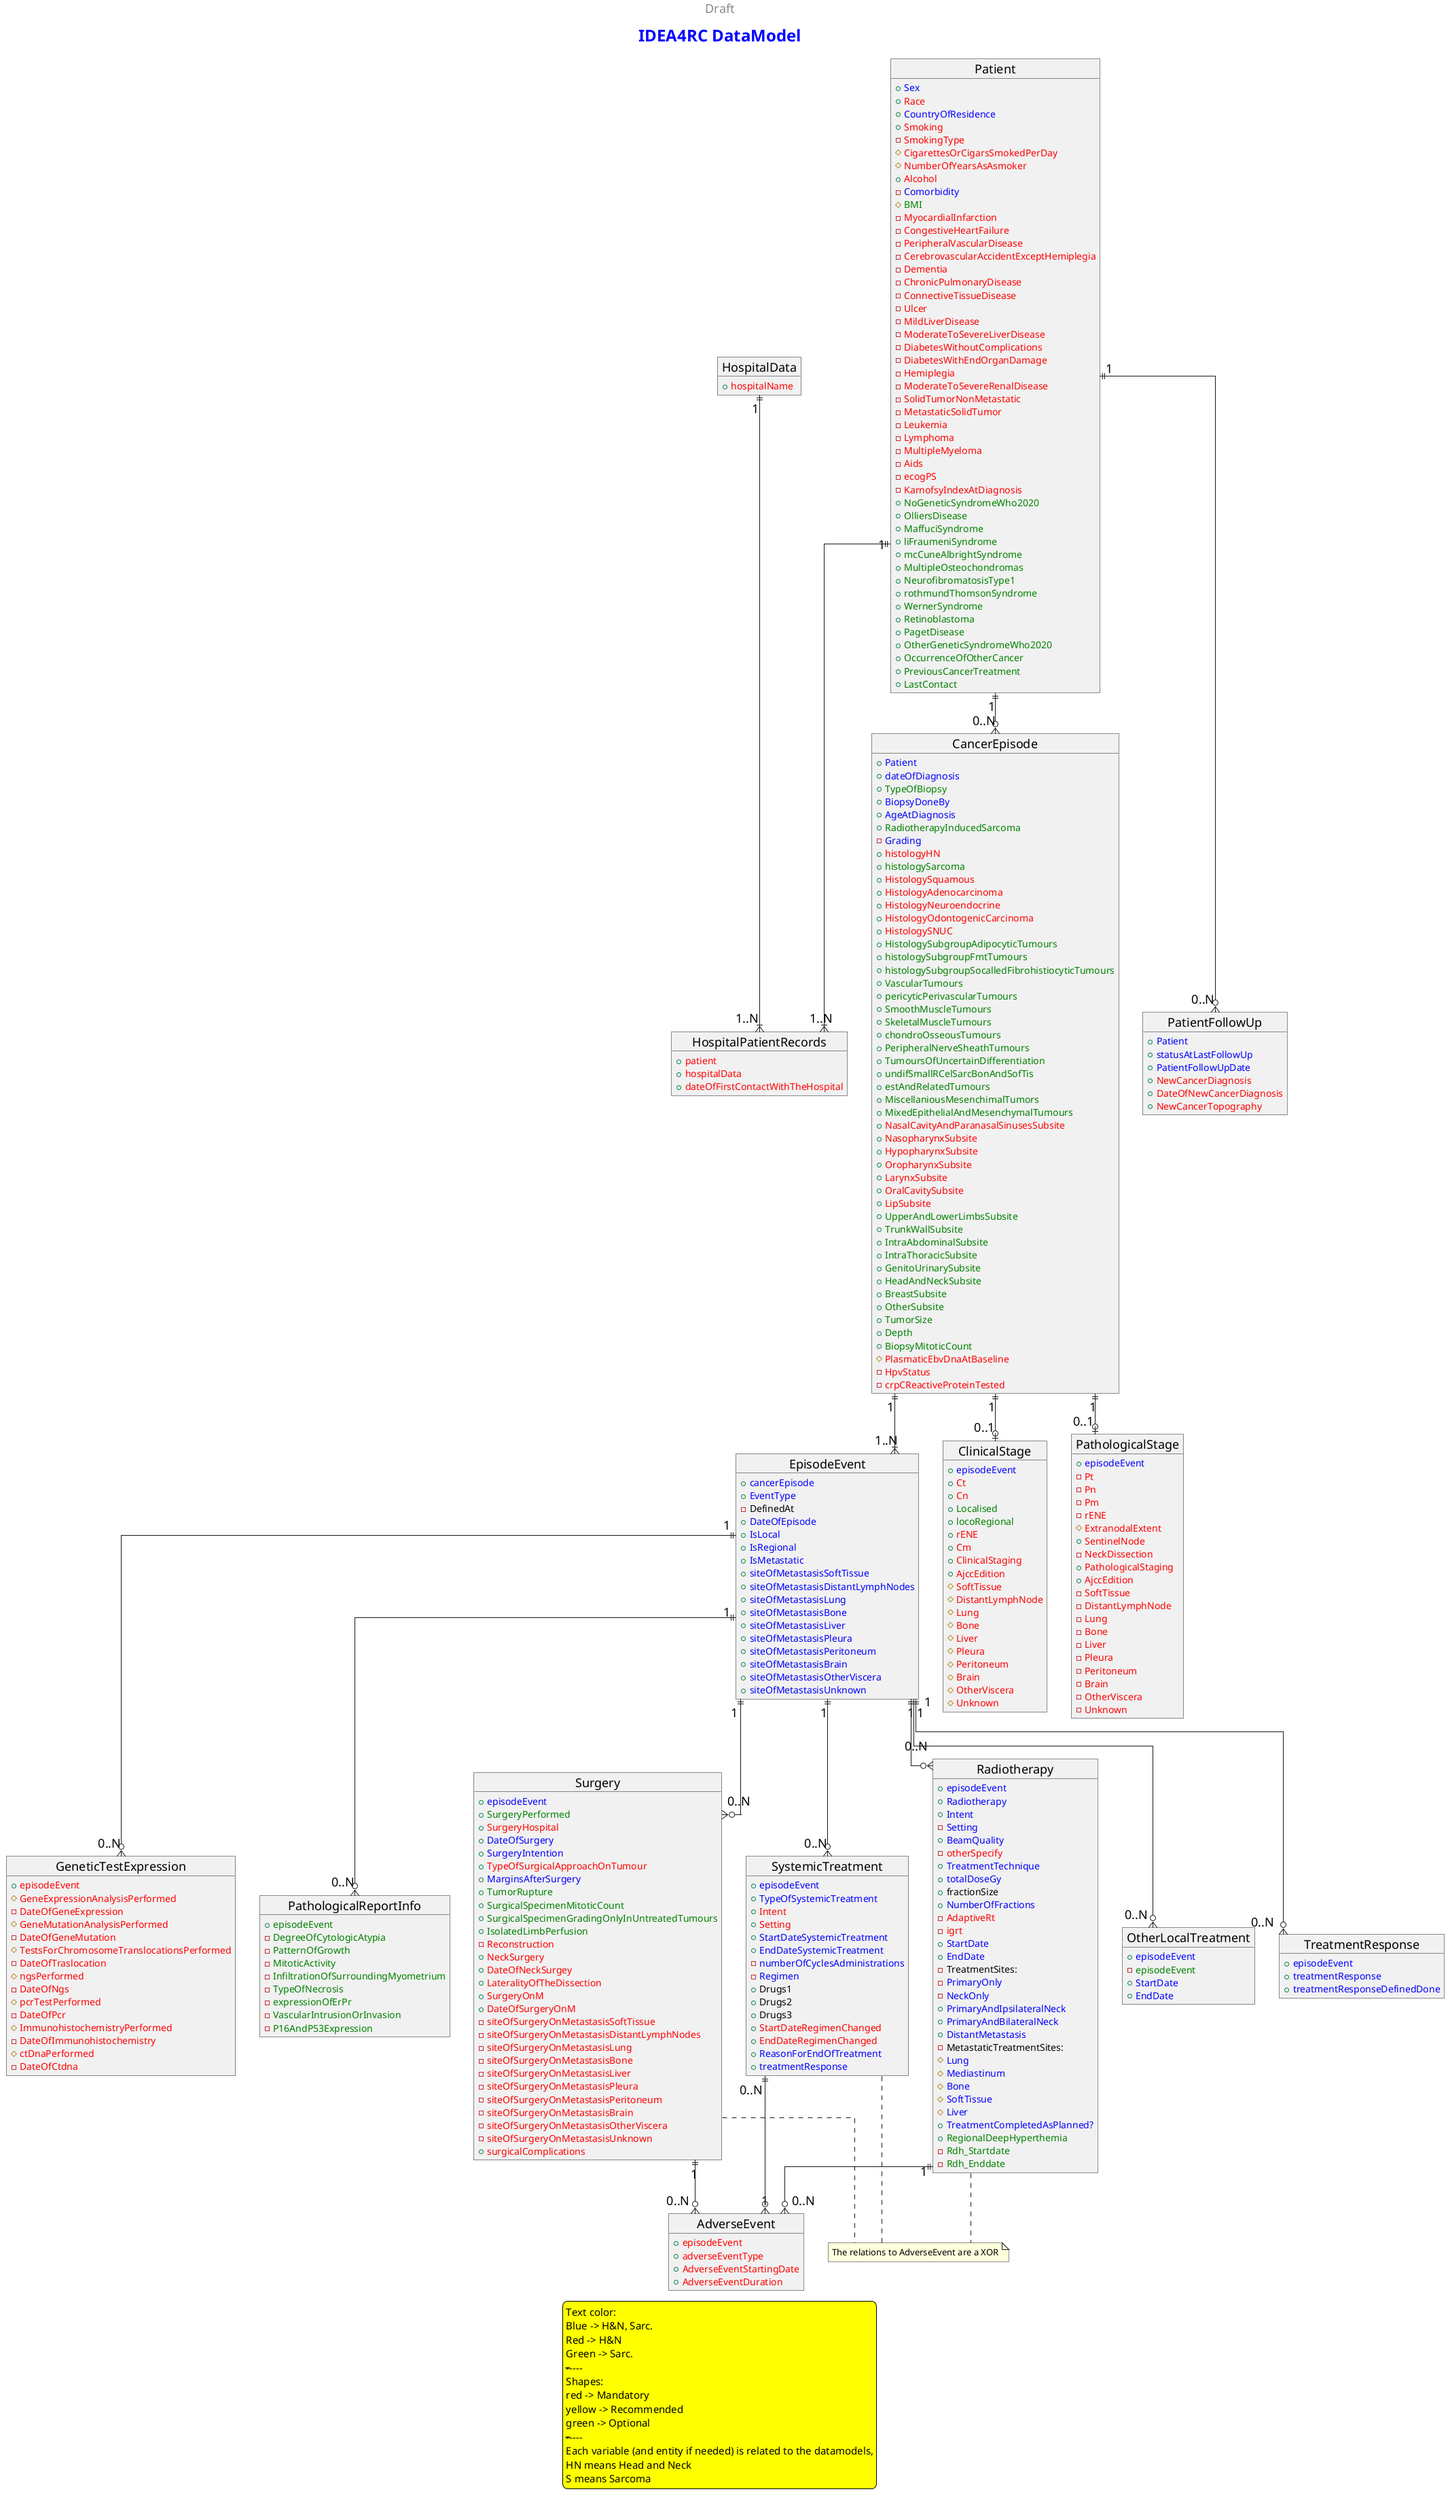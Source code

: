 @startuml

<style>
title {
  HorizontalAlignment right
  FontSize 24
  FontColor blue
}

header {
  HorizontalAlignment center
  FontSize 18
  ' FontColor purple
}

footer {
  HorizontalAlignment left
  FontSize 28
  FontColor red
}

legend {
  FontSize 15
  BackGroundColor yellow
  Margin 10
  Padding 5
}

caption {
  FontSize 32
}

arrow {
  FontSize 18
  Padding 50
  Margin 50
}

</style>

header Draft

title IDEA4RC DataModel

' hide the spot
hide circle

' avoid problems with angled crows feet
skinparam linetype ortho

object "Patient" as p {
    + <color:blue>Sex</color>
+ <color:red>Race</color>
+ <color:blue>CountryOfResidence</color>
+ <color:red>Smoking</color>
- <color:red>SmokingType</color>
# <color:red>CigarettesOrCigarsSmokedPerDay</color>
# <color:red>NumberOfYearsAsAsmoker</color>
+ <color:red>Alcohol</color>
- <color:blue>Comorbidity</color>
# <color:green>BMI</color>
- <color:red>MyocardialInfarction</color>
- <color:red>CongestiveHeartFailure</color>
- <color:red>PeripheralVascularDisease</color>
- <color:red>CerebrovascularAccidentExceptHemiplegia</color>
- <color:red>Dementia</color>
- <color:red>ChronicPulmonaryDisease</color>
- <color:red>ConnectiveTissueDisease</color>
- <color:red>Ulcer</color>
- <color:red>MildLiverDisease</color>
- <color:red>ModerateToSevereLiverDisease</color>
- <color:red>DiabetesWithoutComplications</color>
- <color:red>DiabetesWithEndOrganDamage</color>
- <color:red>Hemiplegia</color>
- <color:red>ModerateToSevereRenalDisease</color>
- <color:red>SolidTumorNonMetastatic</color>
- <color:red>MetastaticSolidTumor</color>
- <color:red>Leukemia</color>
- <color:red>Lymphoma</color>
- <color:red>MultipleMyeloma</color>
- <color:red>Aids</color>
- <color:red>ecogPS</color>
- <color:red>KarnofsyIndexAtDiagnosis</color>
+ <color:green>NoGeneticSyndromeWho2020</color>
+ <color:green>OlliersDisease</color>
+ <color:green>MaffuciSyndrome</color>
+ <color:green>liFraumeniSyndrome</color>
+ <color:green>mcCuneAlbrightSyndrome</color>
+ <color:green>MultipleOsteochondromas</color>
+ <color:green>NeurofibromatosisType1</color>
+ <color:green>rothmundThomsonSyndrome</color>
+ <color:green>WernerSyndrome</color>
+ <color:green>Retinoblastoma</color>
+ <color:green>PagetDisease</color>
+ <color:green>OtherGeneticSyndromeWho2020</color>
+ <color:green>OccurrenceOfOtherCancer</color>
+ <color:green>PreviousCancerTreatment</color>
+ <color:green>LastContact</color>

    }
object "HospitalData" as hd {
    + <color:red>hospitalName</color>

    }
object "HospitalPatientRecords" as hpr {
    + <color:red>patient</color>
+ <color:red>hospitalData</color>
+ <color:red>dateOfFirstContactWithTheHospital</color>

    }
object "PatientFollowUp" as pfu {
    + <color:blue>Patient</color>
+ <color:blue>statusAtLastFollowUp</color>
+ <color:blue>PatientFollowUpDate</color>
+ <color:red>NewCancerDiagnosis</color>
+ <color:red>DateOfNewCancerDiagnosis</color>
+ <color:red>NewCancerTopography</color>

    }
object "CancerEpisode" as ce {
    + <color:blue>Patient</color>
+ <color:blue>dateOfDiagnosis</color>
+ <color:green>TypeOfBiopsy</color>
+ <color:blue>BiopsyDoneBy</color>
+ <color:blue>AgeAtDiagnosis</color>
+ <color:green>RadiotherapyInducedSarcoma</color>
- <color:blue>Grading</color>
+ <color:red>histologyHN</color>
+ <color:green>histologySarcoma</color>
+ <color:red>HistologySquamous</color>
+ <color:red>HistologyAdenocarcinoma</color>
+ <color:red>HistologyNeuroendocrine</color>
+ <color:red>HistologyOdontogenicCarcinoma</color>
+ <color:red>HistologySNUC</color>
+ <color:green>HistologySubgroupAdipocyticTumours</color>
+ <color:green>histologySubgroupFmtTumours</color>
+ <color:green>histologySubgroupSocalledFibrohistiocyticTumours</color>
+ <color:green>VascularTumours</color>
+ <color:green>pericyticPerivascularTumours</color>
+ <color:green>SmoothMuscleTumours</color>
+ <color:green>SkeletalMuscleTumours</color>
+ <color:green>chondroOsseousTumours</color>
+ <color:green>PeripheralNerveSheathTumours</color>
+ <color:green>TumoursOfUncertainDifferentiation</color>
+ <color:green>undifSmallRCelSarcBonAndSofTis</color>
+ <color:green>estAndRelatedTumours</color>
+ <color:green>MiscellaniousMesenchimalTumors</color>
+ <color:green>MixedEpithelialAndMesenchymalTumours</color>
+ <color:red>NasalCavityAndParanasalSinusesSubsite</color>
+ <color:red>NasopharynxSubsite</color>
+ <color:red>HypopharynxSubsite</color>
+ <color:red>OropharynxSubsite</color>
+ <color:red>LarynxSubsite</color>
+ <color:red>OralCavitySubsite</color>
+ <color:red>LipSubsite</color>
+ <color:green>UpperAndLowerLimbsSubsite</color>
+ <color:green>TrunkWallSubsite</color>
+ <color:green>IntraAbdominalSubsite</color>
+ <color:green>IntraThoracicSubsite</color>
+ <color:green>GenitoUrinarySubsite</color>
+ <color:green>HeadAndNeckSubsite</color>
+ <color:green>BreastSubsite</color>
+ <color:green>OtherSubsite</color>
+ <color:green>TumorSize</color>
+ <color:green>Depth</color>
+ <color:green>BiopsyMitoticCount</color>
# <color:red>PlasmaticEbvDnaAtBaseline</color>
- <color:red>HpvStatus</color>
- <color:red>crpCReactiveProteinTested</color>

    }
object "EpisodeEvent" as ee {
    + <color:blue>cancerEpisode</color>
+ <color:blue>EventType</color>
- <color:black>DefinedAt</color>
+ <color:blue>DateOfEpisode</color>
+ <color:blue>IsLocal</color>
+ <color:blue>IsRegional</color>
+ <color:blue>IsMetastatic</color>
+ <color:blue>siteOfMetastasisSoftTissue</color>
+ <color:blue>siteOfMetastasisDistantLymphNodes</color>
+ <color:blue>siteOfMetastasisLung</color>
+ <color:blue>siteOfMetastasisBone</color>
+ <color:blue>siteOfMetastasisLiver</color>
+ <color:blue>siteOfMetastasisPleura</color>
+ <color:blue>siteOfMetastasisPeritoneum</color>
+ <color:blue>siteOfMetastasisBrain</color>
+ <color:blue>siteOfMetastasisOtherViscera</color>
+ <color:blue>siteOfMetastasisUnknown</color>

    }
object "GeneticTestExpression" as gte {
    + <color:red>episodeEvent</color>
# <color:red>GeneExpressionAnalysisPerformed</color>
- <color:red>DateOfGeneExpression</color>
# <color:red>GeneMutationAnalysisPerformed</color>
- <color:red>DateOfGeneMutation</color>
# <color:red>TestsForChromosomeTranslocationsPerformed</color>
- <color:red>DateOfTraslocation</color>
# <color:red>ngsPerformed</color>
- <color:red>DateOfNgs</color>
# <color:red>pcrTestPerformed</color>
- <color:red>DateOfPcr</color>
# <color:red>ImmunohistochemistryPerformed</color>
- <color:red>DateOfImmunohistochemistry</color>
# <color:red>ctDnaPerformed</color>
- <color:red>DateOfCtdna</color>

    }
object "ClinicalStage" as cs {
    + <color:blue>episodeEvent</color>
+ <color:red>Ct</color>
+ <color:red>Cn</color>
+ <color:green>Localised</color>
+ <color:green>locoRegional</color>
+ <color:red>rENE</color>
+ <color:red>Cm</color>
+ <color:red>ClinicalStaging</color>
+ <color:red>AjccEdition</color>
# <color:red>SoftTissue</color>
# <color:red>DistantLymphNode</color>
# <color:red>Lung</color>
# <color:red>Bone</color>
# <color:red>Liver</color>
# <color:red>Pleura</color>
# <color:red>Peritoneum</color>
# <color:red>Brain</color>
# <color:red>OtherViscera</color>
# <color:red>Unknown</color>

    }
object "PathologicalStage" as ps {
    + <color:blue>episodeEvent</color>
- <color:red>Pt</color>
- <color:red>Pn</color>
- <color:red>Pm</color>
- <color:red>rENE</color>
# <color:red>ExtranodalExtent</color>
+ <color:red>SentinelNode</color>
- <color:red>NeckDissection</color>
+ <color:red>PathologicalStaging</color>
+ <color:red>AjccEdition</color>
- <color:red>SoftTissue</color>
- <color:red>DistantLymphNode</color>
- <color:red>Lung</color>
- <color:red>Bone</color>
- <color:red>Liver</color>
- <color:red>Pleura</color>
- <color:red>Peritoneum</color>
- <color:red>Brain</color>
- <color:red>OtherViscera</color>
- <color:red>Unknown</color>

    }
object "PathologicalReportInfo" as pri {
    + <color:green>episodeEvent</color>
- <color:green>DegreeOfCytologicAtypia</color>
- <color:green>PatternOfGrowth</color>
- <color:green>MitoticActivity</color>
- <color:green>InfiltrationOfSurroundingMyometrium</color>
- <color:green>TypeOfNecrosis</color>
- <color:green>expressionOfErPr</color>
- <color:green>VascularIntrusionOrInvasion</color>
- <color:green>P16AndP53Expression</color>

    }
object "Surgery" as s {
    + <color:blue>episodeEvent</color>
+ <color:green>SurgeryPerformed</color>
+ <color:red>SurgeryHospital</color>
+ <color:blue>DateOfSurgery</color>
+ <color:blue>SurgeryIntention</color>
+ <color:red>TypeOfSurgicalApproachOnTumour</color>
+ <color:blue>MarginsAfterSurgery</color>
+ <color:green>TumorRupture</color>
+ <color:green>SurgicalSpecimenMitoticCount</color>
+ <color:green>SurgicalSpecimenGradingOnlyInUntreatedTumours</color>
+ <color:green>IsolatedLimbPerfusion</color>
- <color:red>Reconstruction</color>
+ <color:red>NeckSurgery</color>
+ <color:red>DateOfNeckSurgey</color>
+ <color:red>LateralityOfTheDissection</color>
+ <color:red>SurgeryOnM</color>
+ <color:red>DateOfSurgeryOnM</color>
- <color:red>siteOfSurgeryOnMetastasisSoftTissue</color>
- <color:red>siteOfSurgeryOnMetastasisDistantLymphNodes</color>
- <color:red>siteOfSurgeryOnMetastasisLung</color>
- <color:red>siteOfSurgeryOnMetastasisBone</color>
- <color:red>siteOfSurgeryOnMetastasisLiver</color>
- <color:red>siteOfSurgeryOnMetastasisPleura</color>
- <color:red>siteOfSurgeryOnMetastasisPeritoneum</color>
- <color:red>siteOfSurgeryOnMetastasisBrain</color>
- <color:red>siteOfSurgeryOnMetastasisOtherViscera</color>
- <color:red>siteOfSurgeryOnMetastasisUnknown</color>
+ <color:red>surgicalComplications</color>

    }
object "SystemicTreatment" as st {
    + <color:blue>episodeEvent</color>
+ <color:blue>TypeOfSystemicTreatment</color>
+ <color:red>Intent</color>
+ <color:red>Setting</color>
+ <color:blue>StartDateSystemicTreatment</color>
+ <color:blue>EndDateSystemicTreatment</color>
- <color:blue>numberOfCyclesAdministrations</color>
- <color:blue>Regimen</color>
+ <color:black>Drugs1</color>
+ <color:black>Drugs2</color>
+ <color:black>Drugs3</color>
+ <color:red>StartDateRegimenChanged</color>
+ <color:red>EndDateRegimenChanged</color>
+ <color:blue>ReasonForEndOfTreatment</color>
+ <color:blue>treatmentResponse</color>

    }
object "Radiotherapy" as r {
    + <color:blue>episodeEvent</color>
+ <color:blue>Radiotherapy</color>
+ <color:blue>Intent</color>
- <color:blue>Setting</color>
+ <color:blue>BeamQuality</color>
- <color:red>otherSpecify</color>
+ <color:blue>TreatmentTechnique</color>
+ <color:blue>totalDoseGy</color>
+ <color:black>fractionSize</color>
+ <color:blue>NumberOfFractions</color>
- <color:red>AdaptiveRt</color>
- <color:red>igrt</color>
+ <color:blue>StartDate</color>
+ <color:blue>EndDate</color>
- <color:black>TreatmentSites:</color>
- <color:blue>PrimaryOnly</color>
- <color:blue>NeckOnly</color>
+ <color:blue>PrimaryAndIpsilateralNeck</color>
+ <color:blue>PrimaryAndBilateralNeck</color>
+ <color:blue>DistantMetastasis</color>
- <color:black>MetastaticTreatmentSites:</color>
# <color:blue>Lung</color>
# <color:blue>Mediastinum</color>
# <color:blue>Bone</color>
# <color:blue>SoftTissue</color>
# <color:blue>Liver</color>
+ <color:blue>TreatmentCompletedAsPlanned?</color>
+ <color:green>RegionalDeepHyperthemia</color>
- <color:green>Rdh_Startdate</color>
- <color:green>Rdh_Enddate</color>

    }
object "OtherLocalTreatment" as olt {
    + <color:blue>episodeEvent</color>
- <color:green>episodeEvent</color>
+ <color:blue>StartDate</color>
+ <color:blue>EndDate</color>

    }
object "TreatmentResponse" as tr {
    + <color:blue>episodeEvent</color>
+ <color:blue>treatmentResponse</color>
+ <color:blue>treatmentResponseDefinedDone</color>

    }
object "AdverseEvent" as ae {
    + <color:red>episodeEvent</color>
+ <color:red>adverseEventType</color>
+ <color:red>AdverseEventStartingDate</color>
+ <color:red>AdverseEventDuration</color>

    }
p "1" ||--|{ "1..N" hpr
hd "1" ||--|{ "1..N" hpr

p "1" ||--o{ "0..N" ce
p "1" ||--o{ "0..N" pfu

ce "1" ||--|{ "1..N" ee
ce "1" ||--o| "0..1" ps
ce "1" ||--o| "0..1" cs

ee "1" ||--o{ "0..N" r
ee "1" ||--o{ "0..N" s
ee "1" ||--o{ "0..N" st
ee "1" ||--o{ "0..N" olt
ee "1" ||--o{ "0..N" gte
ee "1" ||--o{ "0..N" tr
ee "1" ||--o{ "0..N" pri


note as N1
The relations to AdverseEvent are a XOR
end note

s "1" ||--o{ "0..N" ae
'note on link: XOR
st "0..N" ||--o{ "1" ae
'note on link: XOR
r "1" ||--o{ "0..N" ae
'note on link: XOR

s .. N1
st .. N1
r .. N1
legend
Text color:
Blue -> H&N, Sarc. 
Red -> H&N
Green -> Sarc.
---------
Shapes:
red -> Mandatory
yellow -> Recommended
green -> Optional
---------
Each variable (and entity if needed) is related to the datamodels,
HN means Head and Neck
S means Sarcoma
end legend
@enduml